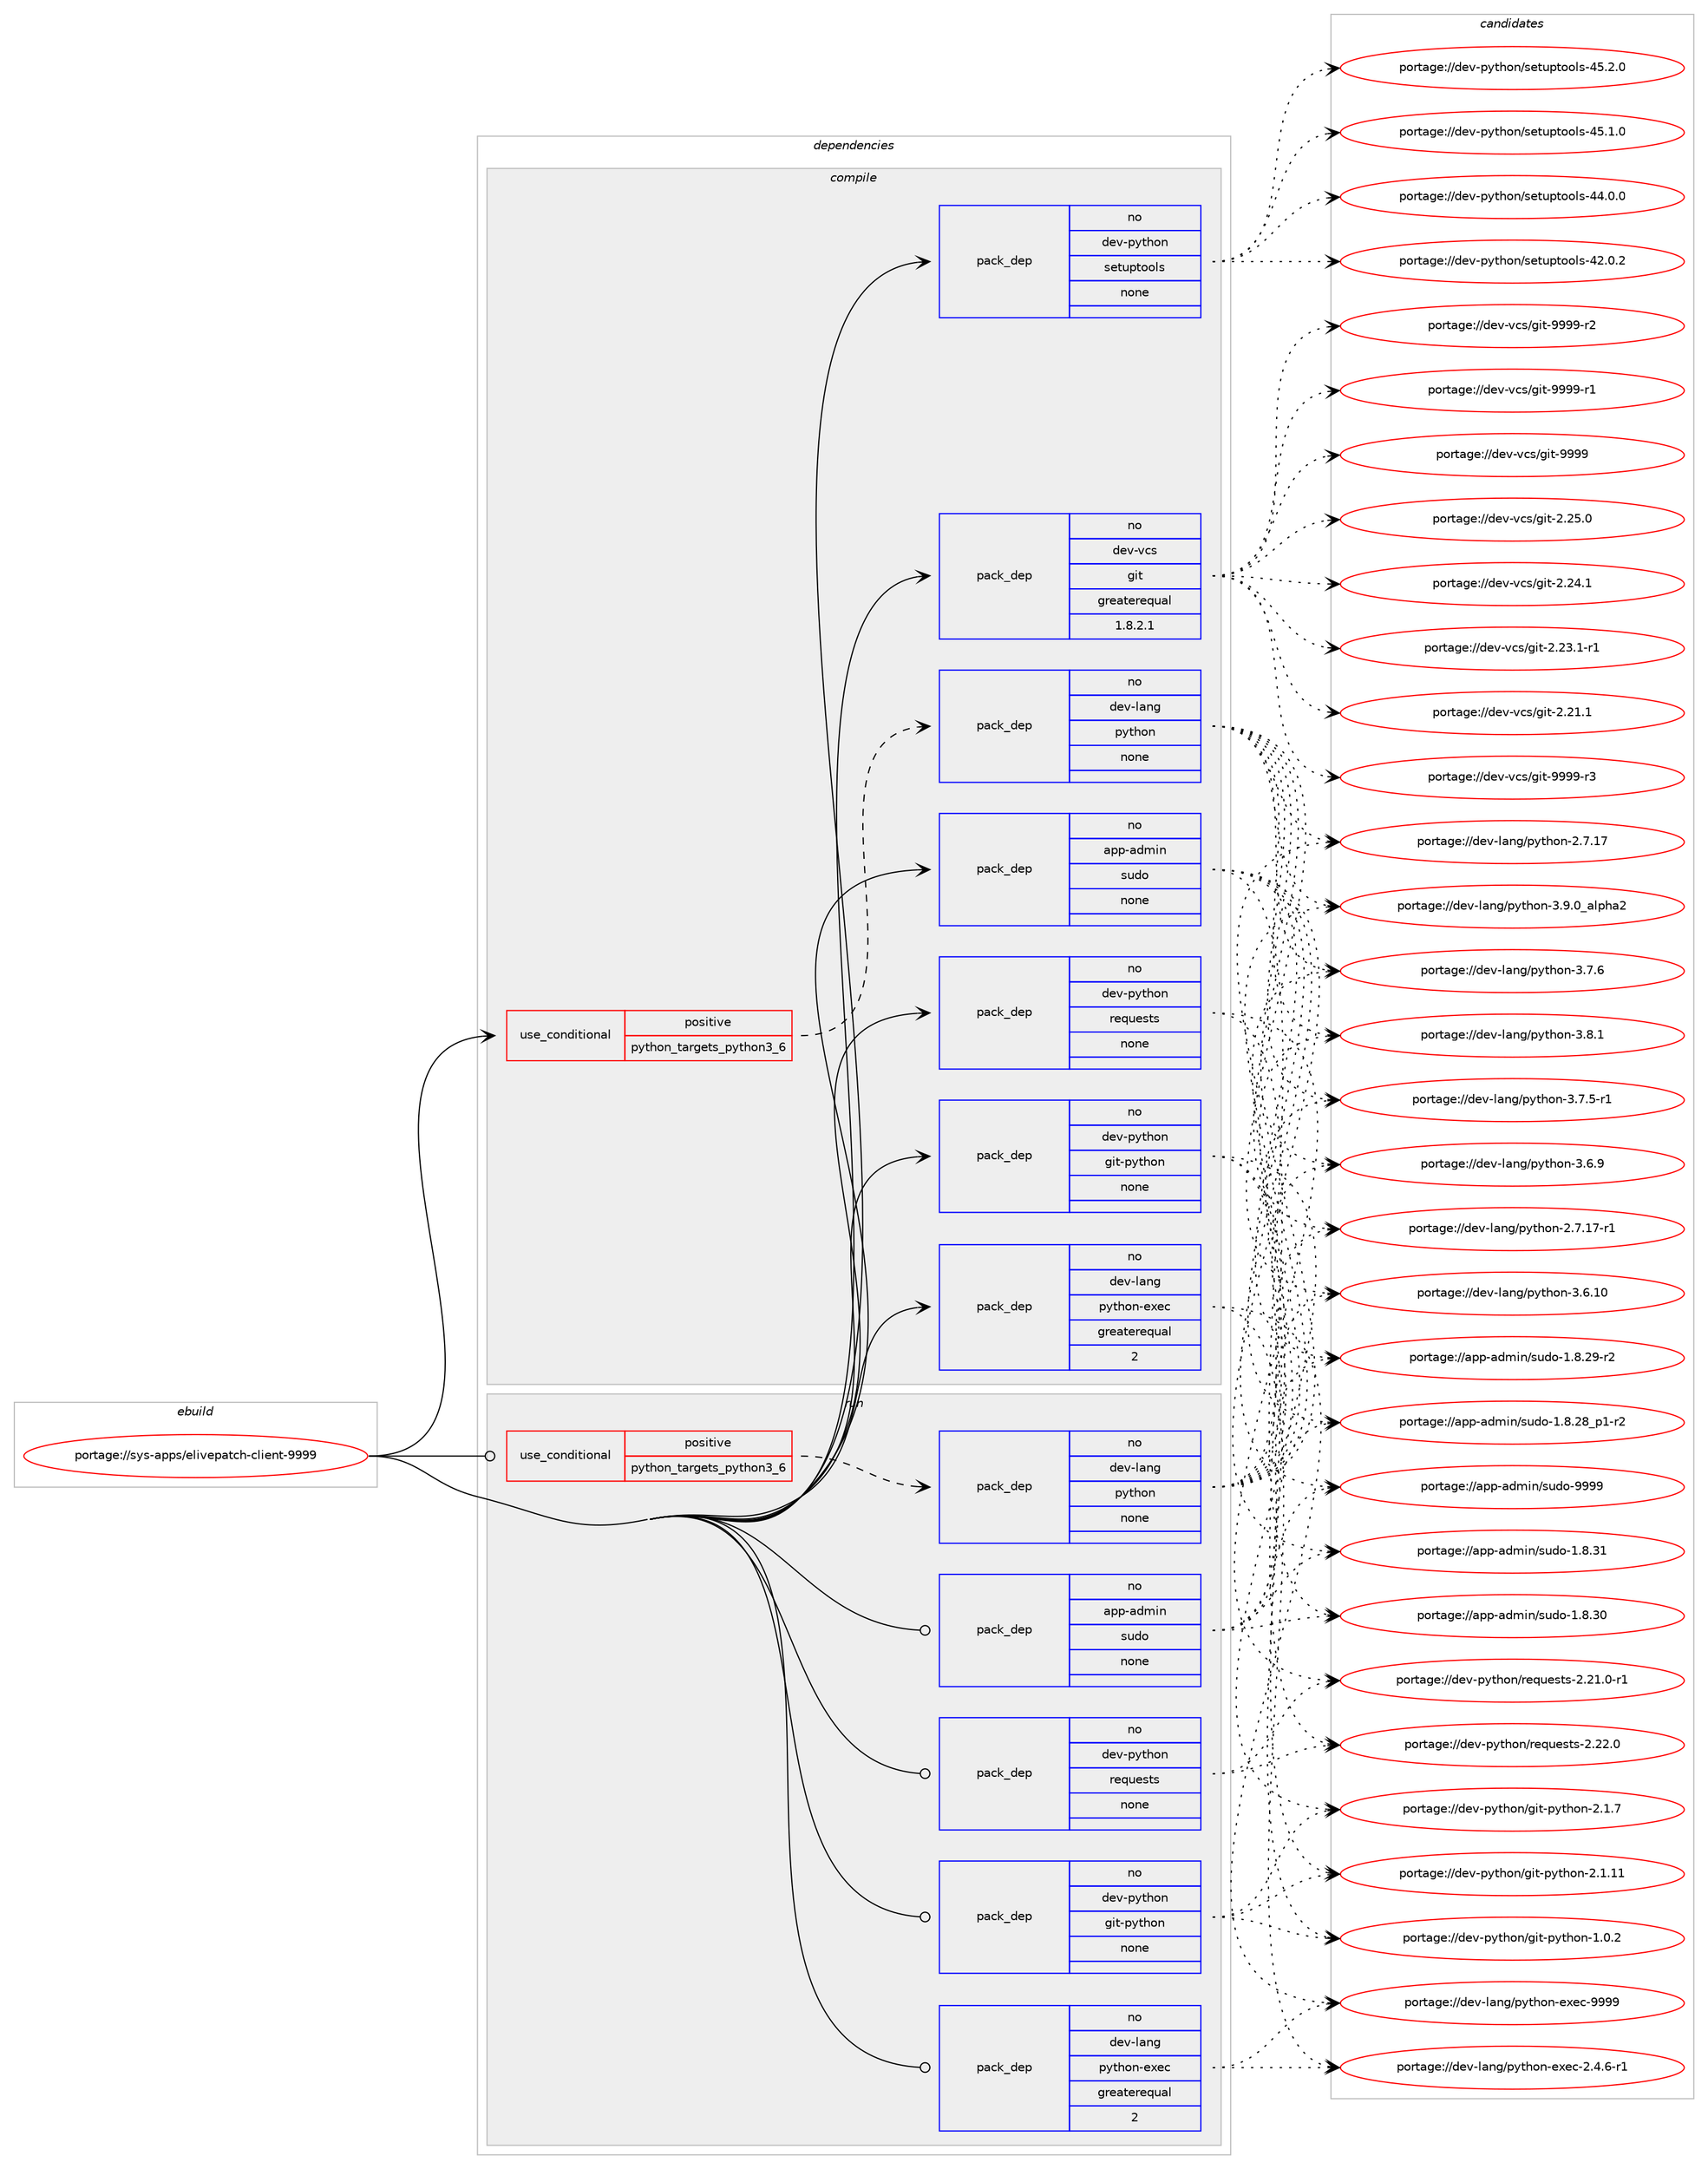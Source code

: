 digraph prolog {

# *************
# Graph options
# *************

newrank=true;
concentrate=true;
compound=true;
graph [rankdir=LR,fontname=Helvetica,fontsize=10,ranksep=1.5];#, ranksep=2.5, nodesep=0.2];
edge  [arrowhead=vee];
node  [fontname=Helvetica,fontsize=10];

# **********
# The ebuild
# **********

subgraph cluster_leftcol {
color=gray;
rank=same;
label=<<i>ebuild</i>>;
id [label="portage://sys-apps/elivepatch-client-9999", color=red, width=4, href="../sys-apps/elivepatch-client-9999.svg"];
}

# ****************
# The dependencies
# ****************

subgraph cluster_midcol {
color=gray;
label=<<i>dependencies</i>>;
subgraph cluster_compile {
fillcolor="#eeeeee";
style=filled;
label=<<i>compile</i>>;
subgraph cond15200 {
dependency69288 [label=<<TABLE BORDER="0" CELLBORDER="1" CELLSPACING="0" CELLPADDING="4"><TR><TD ROWSPAN="3" CELLPADDING="10">use_conditional</TD></TR><TR><TD>positive</TD></TR><TR><TD>python_targets_python3_6</TD></TR></TABLE>>, shape=none, color=red];
subgraph pack52730 {
dependency69289 [label=<<TABLE BORDER="0" CELLBORDER="1" CELLSPACING="0" CELLPADDING="4" WIDTH="220"><TR><TD ROWSPAN="6" CELLPADDING="30">pack_dep</TD></TR><TR><TD WIDTH="110">no</TD></TR><TR><TD>dev-lang</TD></TR><TR><TD>python</TD></TR><TR><TD>none</TD></TR><TR><TD></TD></TR></TABLE>>, shape=none, color=blue];
}
dependency69288:e -> dependency69289:w [weight=20,style="dashed",arrowhead="vee"];
}
id:e -> dependency69288:w [weight=20,style="solid",arrowhead="vee"];
subgraph pack52731 {
dependency69290 [label=<<TABLE BORDER="0" CELLBORDER="1" CELLSPACING="0" CELLPADDING="4" WIDTH="220"><TR><TD ROWSPAN="6" CELLPADDING="30">pack_dep</TD></TR><TR><TD WIDTH="110">no</TD></TR><TR><TD>app-admin</TD></TR><TR><TD>sudo</TD></TR><TR><TD>none</TD></TR><TR><TD></TD></TR></TABLE>>, shape=none, color=blue];
}
id:e -> dependency69290:w [weight=20,style="solid",arrowhead="vee"];
subgraph pack52732 {
dependency69291 [label=<<TABLE BORDER="0" CELLBORDER="1" CELLSPACING="0" CELLPADDING="4" WIDTH="220"><TR><TD ROWSPAN="6" CELLPADDING="30">pack_dep</TD></TR><TR><TD WIDTH="110">no</TD></TR><TR><TD>dev-lang</TD></TR><TR><TD>python-exec</TD></TR><TR><TD>greaterequal</TD></TR><TR><TD>2</TD></TR></TABLE>>, shape=none, color=blue];
}
id:e -> dependency69291:w [weight=20,style="solid",arrowhead="vee"];
subgraph pack52733 {
dependency69292 [label=<<TABLE BORDER="0" CELLBORDER="1" CELLSPACING="0" CELLPADDING="4" WIDTH="220"><TR><TD ROWSPAN="6" CELLPADDING="30">pack_dep</TD></TR><TR><TD WIDTH="110">no</TD></TR><TR><TD>dev-python</TD></TR><TR><TD>git-python</TD></TR><TR><TD>none</TD></TR><TR><TD></TD></TR></TABLE>>, shape=none, color=blue];
}
id:e -> dependency69292:w [weight=20,style="solid",arrowhead="vee"];
subgraph pack52734 {
dependency69293 [label=<<TABLE BORDER="0" CELLBORDER="1" CELLSPACING="0" CELLPADDING="4" WIDTH="220"><TR><TD ROWSPAN="6" CELLPADDING="30">pack_dep</TD></TR><TR><TD WIDTH="110">no</TD></TR><TR><TD>dev-python</TD></TR><TR><TD>requests</TD></TR><TR><TD>none</TD></TR><TR><TD></TD></TR></TABLE>>, shape=none, color=blue];
}
id:e -> dependency69293:w [weight=20,style="solid",arrowhead="vee"];
subgraph pack52735 {
dependency69294 [label=<<TABLE BORDER="0" CELLBORDER="1" CELLSPACING="0" CELLPADDING="4" WIDTH="220"><TR><TD ROWSPAN="6" CELLPADDING="30">pack_dep</TD></TR><TR><TD WIDTH="110">no</TD></TR><TR><TD>dev-python</TD></TR><TR><TD>setuptools</TD></TR><TR><TD>none</TD></TR><TR><TD></TD></TR></TABLE>>, shape=none, color=blue];
}
id:e -> dependency69294:w [weight=20,style="solid",arrowhead="vee"];
subgraph pack52736 {
dependency69295 [label=<<TABLE BORDER="0" CELLBORDER="1" CELLSPACING="0" CELLPADDING="4" WIDTH="220"><TR><TD ROWSPAN="6" CELLPADDING="30">pack_dep</TD></TR><TR><TD WIDTH="110">no</TD></TR><TR><TD>dev-vcs</TD></TR><TR><TD>git</TD></TR><TR><TD>greaterequal</TD></TR><TR><TD>1.8.2.1</TD></TR></TABLE>>, shape=none, color=blue];
}
id:e -> dependency69295:w [weight=20,style="solid",arrowhead="vee"];
}
subgraph cluster_compileandrun {
fillcolor="#eeeeee";
style=filled;
label=<<i>compile and run</i>>;
}
subgraph cluster_run {
fillcolor="#eeeeee";
style=filled;
label=<<i>run</i>>;
subgraph cond15201 {
dependency69296 [label=<<TABLE BORDER="0" CELLBORDER="1" CELLSPACING="0" CELLPADDING="4"><TR><TD ROWSPAN="3" CELLPADDING="10">use_conditional</TD></TR><TR><TD>positive</TD></TR><TR><TD>python_targets_python3_6</TD></TR></TABLE>>, shape=none, color=red];
subgraph pack52737 {
dependency69297 [label=<<TABLE BORDER="0" CELLBORDER="1" CELLSPACING="0" CELLPADDING="4" WIDTH="220"><TR><TD ROWSPAN="6" CELLPADDING="30">pack_dep</TD></TR><TR><TD WIDTH="110">no</TD></TR><TR><TD>dev-lang</TD></TR><TR><TD>python</TD></TR><TR><TD>none</TD></TR><TR><TD></TD></TR></TABLE>>, shape=none, color=blue];
}
dependency69296:e -> dependency69297:w [weight=20,style="dashed",arrowhead="vee"];
}
id:e -> dependency69296:w [weight=20,style="solid",arrowhead="odot"];
subgraph pack52738 {
dependency69298 [label=<<TABLE BORDER="0" CELLBORDER="1" CELLSPACING="0" CELLPADDING="4" WIDTH="220"><TR><TD ROWSPAN="6" CELLPADDING="30">pack_dep</TD></TR><TR><TD WIDTH="110">no</TD></TR><TR><TD>app-admin</TD></TR><TR><TD>sudo</TD></TR><TR><TD>none</TD></TR><TR><TD></TD></TR></TABLE>>, shape=none, color=blue];
}
id:e -> dependency69298:w [weight=20,style="solid",arrowhead="odot"];
subgraph pack52739 {
dependency69299 [label=<<TABLE BORDER="0" CELLBORDER="1" CELLSPACING="0" CELLPADDING="4" WIDTH="220"><TR><TD ROWSPAN="6" CELLPADDING="30">pack_dep</TD></TR><TR><TD WIDTH="110">no</TD></TR><TR><TD>dev-lang</TD></TR><TR><TD>python-exec</TD></TR><TR><TD>greaterequal</TD></TR><TR><TD>2</TD></TR></TABLE>>, shape=none, color=blue];
}
id:e -> dependency69299:w [weight=20,style="solid",arrowhead="odot"];
subgraph pack52740 {
dependency69300 [label=<<TABLE BORDER="0" CELLBORDER="1" CELLSPACING="0" CELLPADDING="4" WIDTH="220"><TR><TD ROWSPAN="6" CELLPADDING="30">pack_dep</TD></TR><TR><TD WIDTH="110">no</TD></TR><TR><TD>dev-python</TD></TR><TR><TD>git-python</TD></TR><TR><TD>none</TD></TR><TR><TD></TD></TR></TABLE>>, shape=none, color=blue];
}
id:e -> dependency69300:w [weight=20,style="solid",arrowhead="odot"];
subgraph pack52741 {
dependency69301 [label=<<TABLE BORDER="0" CELLBORDER="1" CELLSPACING="0" CELLPADDING="4" WIDTH="220"><TR><TD ROWSPAN="6" CELLPADDING="30">pack_dep</TD></TR><TR><TD WIDTH="110">no</TD></TR><TR><TD>dev-python</TD></TR><TR><TD>requests</TD></TR><TR><TD>none</TD></TR><TR><TD></TD></TR></TABLE>>, shape=none, color=blue];
}
id:e -> dependency69301:w [weight=20,style="solid",arrowhead="odot"];
}
}

# **************
# The candidates
# **************

subgraph cluster_choices {
rank=same;
color=gray;
label=<<i>candidates</i>>;

subgraph choice52730 {
color=black;
nodesep=1;
choice10010111845108971101034711212111610411111045514657464895971081121049750 [label="portage://dev-lang/python-3.9.0_alpha2", color=red, width=4,href="../dev-lang/python-3.9.0_alpha2.svg"];
choice100101118451089711010347112121116104111110455146564649 [label="portage://dev-lang/python-3.8.1", color=red, width=4,href="../dev-lang/python-3.8.1.svg"];
choice100101118451089711010347112121116104111110455146554654 [label="portage://dev-lang/python-3.7.6", color=red, width=4,href="../dev-lang/python-3.7.6.svg"];
choice1001011184510897110103471121211161041111104551465546534511449 [label="portage://dev-lang/python-3.7.5-r1", color=red, width=4,href="../dev-lang/python-3.7.5-r1.svg"];
choice100101118451089711010347112121116104111110455146544657 [label="portage://dev-lang/python-3.6.9", color=red, width=4,href="../dev-lang/python-3.6.9.svg"];
choice10010111845108971101034711212111610411111045514654464948 [label="portage://dev-lang/python-3.6.10", color=red, width=4,href="../dev-lang/python-3.6.10.svg"];
choice100101118451089711010347112121116104111110455046554649554511449 [label="portage://dev-lang/python-2.7.17-r1", color=red, width=4,href="../dev-lang/python-2.7.17-r1.svg"];
choice10010111845108971101034711212111610411111045504655464955 [label="portage://dev-lang/python-2.7.17", color=red, width=4,href="../dev-lang/python-2.7.17.svg"];
dependency69289:e -> choice10010111845108971101034711212111610411111045514657464895971081121049750:w [style=dotted,weight="100"];
dependency69289:e -> choice100101118451089711010347112121116104111110455146564649:w [style=dotted,weight="100"];
dependency69289:e -> choice100101118451089711010347112121116104111110455146554654:w [style=dotted,weight="100"];
dependency69289:e -> choice1001011184510897110103471121211161041111104551465546534511449:w [style=dotted,weight="100"];
dependency69289:e -> choice100101118451089711010347112121116104111110455146544657:w [style=dotted,weight="100"];
dependency69289:e -> choice10010111845108971101034711212111610411111045514654464948:w [style=dotted,weight="100"];
dependency69289:e -> choice100101118451089711010347112121116104111110455046554649554511449:w [style=dotted,weight="100"];
dependency69289:e -> choice10010111845108971101034711212111610411111045504655464955:w [style=dotted,weight="100"];
}
subgraph choice52731 {
color=black;
nodesep=1;
choice971121124597100109105110471151171001114557575757 [label="portage://app-admin/sudo-9999", color=red, width=4,href="../app-admin/sudo-9999.svg"];
choice9711211245971001091051104711511710011145494656465149 [label="portage://app-admin/sudo-1.8.31", color=red, width=4,href="../app-admin/sudo-1.8.31.svg"];
choice9711211245971001091051104711511710011145494656465148 [label="portage://app-admin/sudo-1.8.30", color=red, width=4,href="../app-admin/sudo-1.8.30.svg"];
choice97112112459710010910511047115117100111454946564650574511450 [label="portage://app-admin/sudo-1.8.29-r2", color=red, width=4,href="../app-admin/sudo-1.8.29-r2.svg"];
choice971121124597100109105110471151171001114549465646505695112494511450 [label="portage://app-admin/sudo-1.8.28_p1-r2", color=red, width=4,href="../app-admin/sudo-1.8.28_p1-r2.svg"];
dependency69290:e -> choice971121124597100109105110471151171001114557575757:w [style=dotted,weight="100"];
dependency69290:e -> choice9711211245971001091051104711511710011145494656465149:w [style=dotted,weight="100"];
dependency69290:e -> choice9711211245971001091051104711511710011145494656465148:w [style=dotted,weight="100"];
dependency69290:e -> choice97112112459710010910511047115117100111454946564650574511450:w [style=dotted,weight="100"];
dependency69290:e -> choice971121124597100109105110471151171001114549465646505695112494511450:w [style=dotted,weight="100"];
}
subgraph choice52732 {
color=black;
nodesep=1;
choice10010111845108971101034711212111610411111045101120101994557575757 [label="portage://dev-lang/python-exec-9999", color=red, width=4,href="../dev-lang/python-exec-9999.svg"];
choice10010111845108971101034711212111610411111045101120101994550465246544511449 [label="portage://dev-lang/python-exec-2.4.6-r1", color=red, width=4,href="../dev-lang/python-exec-2.4.6-r1.svg"];
dependency69291:e -> choice10010111845108971101034711212111610411111045101120101994557575757:w [style=dotted,weight="100"];
dependency69291:e -> choice10010111845108971101034711212111610411111045101120101994550465246544511449:w [style=dotted,weight="100"];
}
subgraph choice52733 {
color=black;
nodesep=1;
choice100101118451121211161041111104710310511645112121116104111110455046494655 [label="portage://dev-python/git-python-2.1.7", color=red, width=4,href="../dev-python/git-python-2.1.7.svg"];
choice10010111845112121116104111110471031051164511212111610411111045504649464949 [label="portage://dev-python/git-python-2.1.11", color=red, width=4,href="../dev-python/git-python-2.1.11.svg"];
choice100101118451121211161041111104710310511645112121116104111110454946484650 [label="portage://dev-python/git-python-1.0.2", color=red, width=4,href="../dev-python/git-python-1.0.2.svg"];
dependency69292:e -> choice100101118451121211161041111104710310511645112121116104111110455046494655:w [style=dotted,weight="100"];
dependency69292:e -> choice10010111845112121116104111110471031051164511212111610411111045504649464949:w [style=dotted,weight="100"];
dependency69292:e -> choice100101118451121211161041111104710310511645112121116104111110454946484650:w [style=dotted,weight="100"];
}
subgraph choice52734 {
color=black;
nodesep=1;
choice100101118451121211161041111104711410111311710111511611545504650504648 [label="portage://dev-python/requests-2.22.0", color=red, width=4,href="../dev-python/requests-2.22.0.svg"];
choice1001011184511212111610411111047114101113117101115116115455046504946484511449 [label="portage://dev-python/requests-2.21.0-r1", color=red, width=4,href="../dev-python/requests-2.21.0-r1.svg"];
dependency69293:e -> choice100101118451121211161041111104711410111311710111511611545504650504648:w [style=dotted,weight="100"];
dependency69293:e -> choice1001011184511212111610411111047114101113117101115116115455046504946484511449:w [style=dotted,weight="100"];
}
subgraph choice52735 {
color=black;
nodesep=1;
choice100101118451121211161041111104711510111611711211611111110811545525346504648 [label="portage://dev-python/setuptools-45.2.0", color=red, width=4,href="../dev-python/setuptools-45.2.0.svg"];
choice100101118451121211161041111104711510111611711211611111110811545525346494648 [label="portage://dev-python/setuptools-45.1.0", color=red, width=4,href="../dev-python/setuptools-45.1.0.svg"];
choice100101118451121211161041111104711510111611711211611111110811545525246484648 [label="portage://dev-python/setuptools-44.0.0", color=red, width=4,href="../dev-python/setuptools-44.0.0.svg"];
choice100101118451121211161041111104711510111611711211611111110811545525046484650 [label="portage://dev-python/setuptools-42.0.2", color=red, width=4,href="../dev-python/setuptools-42.0.2.svg"];
dependency69294:e -> choice100101118451121211161041111104711510111611711211611111110811545525346504648:w [style=dotted,weight="100"];
dependency69294:e -> choice100101118451121211161041111104711510111611711211611111110811545525346494648:w [style=dotted,weight="100"];
dependency69294:e -> choice100101118451121211161041111104711510111611711211611111110811545525246484648:w [style=dotted,weight="100"];
dependency69294:e -> choice100101118451121211161041111104711510111611711211611111110811545525046484650:w [style=dotted,weight="100"];
}
subgraph choice52736 {
color=black;
nodesep=1;
choice10010111845118991154710310511645575757574511451 [label="portage://dev-vcs/git-9999-r3", color=red, width=4,href="../dev-vcs/git-9999-r3.svg"];
choice10010111845118991154710310511645575757574511450 [label="portage://dev-vcs/git-9999-r2", color=red, width=4,href="../dev-vcs/git-9999-r2.svg"];
choice10010111845118991154710310511645575757574511449 [label="portage://dev-vcs/git-9999-r1", color=red, width=4,href="../dev-vcs/git-9999-r1.svg"];
choice1001011184511899115471031051164557575757 [label="portage://dev-vcs/git-9999", color=red, width=4,href="../dev-vcs/git-9999.svg"];
choice10010111845118991154710310511645504650534648 [label="portage://dev-vcs/git-2.25.0", color=red, width=4,href="../dev-vcs/git-2.25.0.svg"];
choice10010111845118991154710310511645504650524649 [label="portage://dev-vcs/git-2.24.1", color=red, width=4,href="../dev-vcs/git-2.24.1.svg"];
choice100101118451189911547103105116455046505146494511449 [label="portage://dev-vcs/git-2.23.1-r1", color=red, width=4,href="../dev-vcs/git-2.23.1-r1.svg"];
choice10010111845118991154710310511645504650494649 [label="portage://dev-vcs/git-2.21.1", color=red, width=4,href="../dev-vcs/git-2.21.1.svg"];
dependency69295:e -> choice10010111845118991154710310511645575757574511451:w [style=dotted,weight="100"];
dependency69295:e -> choice10010111845118991154710310511645575757574511450:w [style=dotted,weight="100"];
dependency69295:e -> choice10010111845118991154710310511645575757574511449:w [style=dotted,weight="100"];
dependency69295:e -> choice1001011184511899115471031051164557575757:w [style=dotted,weight="100"];
dependency69295:e -> choice10010111845118991154710310511645504650534648:w [style=dotted,weight="100"];
dependency69295:e -> choice10010111845118991154710310511645504650524649:w [style=dotted,weight="100"];
dependency69295:e -> choice100101118451189911547103105116455046505146494511449:w [style=dotted,weight="100"];
dependency69295:e -> choice10010111845118991154710310511645504650494649:w [style=dotted,weight="100"];
}
subgraph choice52737 {
color=black;
nodesep=1;
choice10010111845108971101034711212111610411111045514657464895971081121049750 [label="portage://dev-lang/python-3.9.0_alpha2", color=red, width=4,href="../dev-lang/python-3.9.0_alpha2.svg"];
choice100101118451089711010347112121116104111110455146564649 [label="portage://dev-lang/python-3.8.1", color=red, width=4,href="../dev-lang/python-3.8.1.svg"];
choice100101118451089711010347112121116104111110455146554654 [label="portage://dev-lang/python-3.7.6", color=red, width=4,href="../dev-lang/python-3.7.6.svg"];
choice1001011184510897110103471121211161041111104551465546534511449 [label="portage://dev-lang/python-3.7.5-r1", color=red, width=4,href="../dev-lang/python-3.7.5-r1.svg"];
choice100101118451089711010347112121116104111110455146544657 [label="portage://dev-lang/python-3.6.9", color=red, width=4,href="../dev-lang/python-3.6.9.svg"];
choice10010111845108971101034711212111610411111045514654464948 [label="portage://dev-lang/python-3.6.10", color=red, width=4,href="../dev-lang/python-3.6.10.svg"];
choice100101118451089711010347112121116104111110455046554649554511449 [label="portage://dev-lang/python-2.7.17-r1", color=red, width=4,href="../dev-lang/python-2.7.17-r1.svg"];
choice10010111845108971101034711212111610411111045504655464955 [label="portage://dev-lang/python-2.7.17", color=red, width=4,href="../dev-lang/python-2.7.17.svg"];
dependency69297:e -> choice10010111845108971101034711212111610411111045514657464895971081121049750:w [style=dotted,weight="100"];
dependency69297:e -> choice100101118451089711010347112121116104111110455146564649:w [style=dotted,weight="100"];
dependency69297:e -> choice100101118451089711010347112121116104111110455146554654:w [style=dotted,weight="100"];
dependency69297:e -> choice1001011184510897110103471121211161041111104551465546534511449:w [style=dotted,weight="100"];
dependency69297:e -> choice100101118451089711010347112121116104111110455146544657:w [style=dotted,weight="100"];
dependency69297:e -> choice10010111845108971101034711212111610411111045514654464948:w [style=dotted,weight="100"];
dependency69297:e -> choice100101118451089711010347112121116104111110455046554649554511449:w [style=dotted,weight="100"];
dependency69297:e -> choice10010111845108971101034711212111610411111045504655464955:w [style=dotted,weight="100"];
}
subgraph choice52738 {
color=black;
nodesep=1;
choice971121124597100109105110471151171001114557575757 [label="portage://app-admin/sudo-9999", color=red, width=4,href="../app-admin/sudo-9999.svg"];
choice9711211245971001091051104711511710011145494656465149 [label="portage://app-admin/sudo-1.8.31", color=red, width=4,href="../app-admin/sudo-1.8.31.svg"];
choice9711211245971001091051104711511710011145494656465148 [label="portage://app-admin/sudo-1.8.30", color=red, width=4,href="../app-admin/sudo-1.8.30.svg"];
choice97112112459710010910511047115117100111454946564650574511450 [label="portage://app-admin/sudo-1.8.29-r2", color=red, width=4,href="../app-admin/sudo-1.8.29-r2.svg"];
choice971121124597100109105110471151171001114549465646505695112494511450 [label="portage://app-admin/sudo-1.8.28_p1-r2", color=red, width=4,href="../app-admin/sudo-1.8.28_p1-r2.svg"];
dependency69298:e -> choice971121124597100109105110471151171001114557575757:w [style=dotted,weight="100"];
dependency69298:e -> choice9711211245971001091051104711511710011145494656465149:w [style=dotted,weight="100"];
dependency69298:e -> choice9711211245971001091051104711511710011145494656465148:w [style=dotted,weight="100"];
dependency69298:e -> choice97112112459710010910511047115117100111454946564650574511450:w [style=dotted,weight="100"];
dependency69298:e -> choice971121124597100109105110471151171001114549465646505695112494511450:w [style=dotted,weight="100"];
}
subgraph choice52739 {
color=black;
nodesep=1;
choice10010111845108971101034711212111610411111045101120101994557575757 [label="portage://dev-lang/python-exec-9999", color=red, width=4,href="../dev-lang/python-exec-9999.svg"];
choice10010111845108971101034711212111610411111045101120101994550465246544511449 [label="portage://dev-lang/python-exec-2.4.6-r1", color=red, width=4,href="../dev-lang/python-exec-2.4.6-r1.svg"];
dependency69299:e -> choice10010111845108971101034711212111610411111045101120101994557575757:w [style=dotted,weight="100"];
dependency69299:e -> choice10010111845108971101034711212111610411111045101120101994550465246544511449:w [style=dotted,weight="100"];
}
subgraph choice52740 {
color=black;
nodesep=1;
choice100101118451121211161041111104710310511645112121116104111110455046494655 [label="portage://dev-python/git-python-2.1.7", color=red, width=4,href="../dev-python/git-python-2.1.7.svg"];
choice10010111845112121116104111110471031051164511212111610411111045504649464949 [label="portage://dev-python/git-python-2.1.11", color=red, width=4,href="../dev-python/git-python-2.1.11.svg"];
choice100101118451121211161041111104710310511645112121116104111110454946484650 [label="portage://dev-python/git-python-1.0.2", color=red, width=4,href="../dev-python/git-python-1.0.2.svg"];
dependency69300:e -> choice100101118451121211161041111104710310511645112121116104111110455046494655:w [style=dotted,weight="100"];
dependency69300:e -> choice10010111845112121116104111110471031051164511212111610411111045504649464949:w [style=dotted,weight="100"];
dependency69300:e -> choice100101118451121211161041111104710310511645112121116104111110454946484650:w [style=dotted,weight="100"];
}
subgraph choice52741 {
color=black;
nodesep=1;
choice100101118451121211161041111104711410111311710111511611545504650504648 [label="portage://dev-python/requests-2.22.0", color=red, width=4,href="../dev-python/requests-2.22.0.svg"];
choice1001011184511212111610411111047114101113117101115116115455046504946484511449 [label="portage://dev-python/requests-2.21.0-r1", color=red, width=4,href="../dev-python/requests-2.21.0-r1.svg"];
dependency69301:e -> choice100101118451121211161041111104711410111311710111511611545504650504648:w [style=dotted,weight="100"];
dependency69301:e -> choice1001011184511212111610411111047114101113117101115116115455046504946484511449:w [style=dotted,weight="100"];
}
}

}
